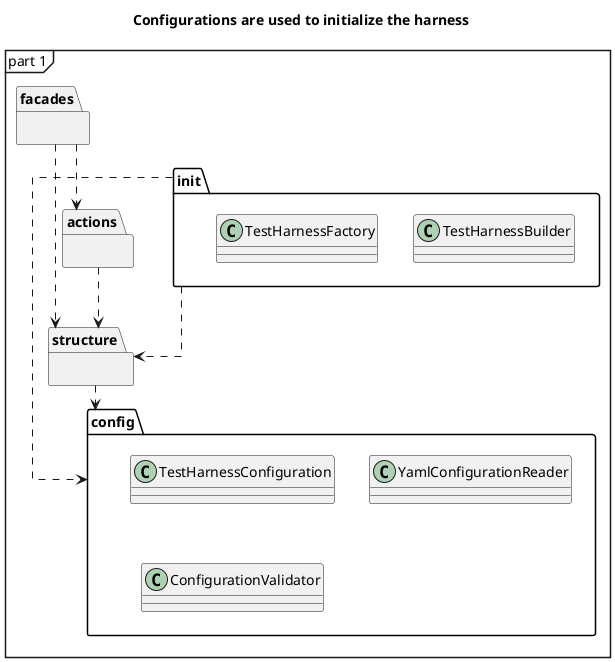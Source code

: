 @startuml
mainframe part 1
'skinparam packageStyle rectangle
skinparam linetype ortho

top to bottom direction

title Configurations are used to initialize the harness

package "init" {

    class TestHarnessBuilder {
    }

    class TestHarnessFactory {
    }
}

package "config" {

    class TestHarnessConfiguration {
    }

    class YamlConfigurationReader {}

    class ConfigurationValidator {}
}


package "facades" {
}


package "structure" {

}

package "actions" {

}

actions ..> structure
facades ..> actions
facades ..> structure

structure ..> config
init ..> config
init ..> structure

@enduml